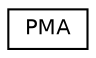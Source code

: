 digraph G
{
  edge [fontname="Helvetica",fontsize="10",labelfontname="Helvetica",labelfontsize="10"];
  node [fontname="Helvetica",fontsize="10",shape=record];
  rankdir="LR";
  Node1 [label="PMA",height=0.2,width=0.4,color="black", fillcolor="white", style="filled",URL="$classPMA.html"];
}
